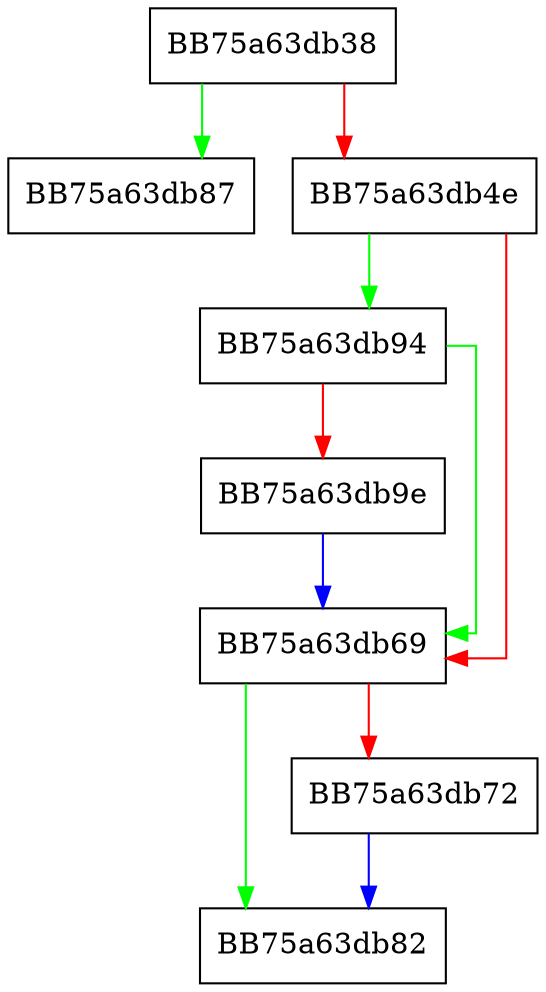 digraph _Trim {
  node [shape="box"];
  graph [splines=ortho];
  BB75a63db38 -> BB75a63db87 [color="green"];
  BB75a63db38 -> BB75a63db4e [color="red"];
  BB75a63db4e -> BB75a63db94 [color="green"];
  BB75a63db4e -> BB75a63db69 [color="red"];
  BB75a63db69 -> BB75a63db82 [color="green"];
  BB75a63db69 -> BB75a63db72 [color="red"];
  BB75a63db72 -> BB75a63db82 [color="blue"];
  BB75a63db94 -> BB75a63db69 [color="green"];
  BB75a63db94 -> BB75a63db9e [color="red"];
  BB75a63db9e -> BB75a63db69 [color="blue"];
}